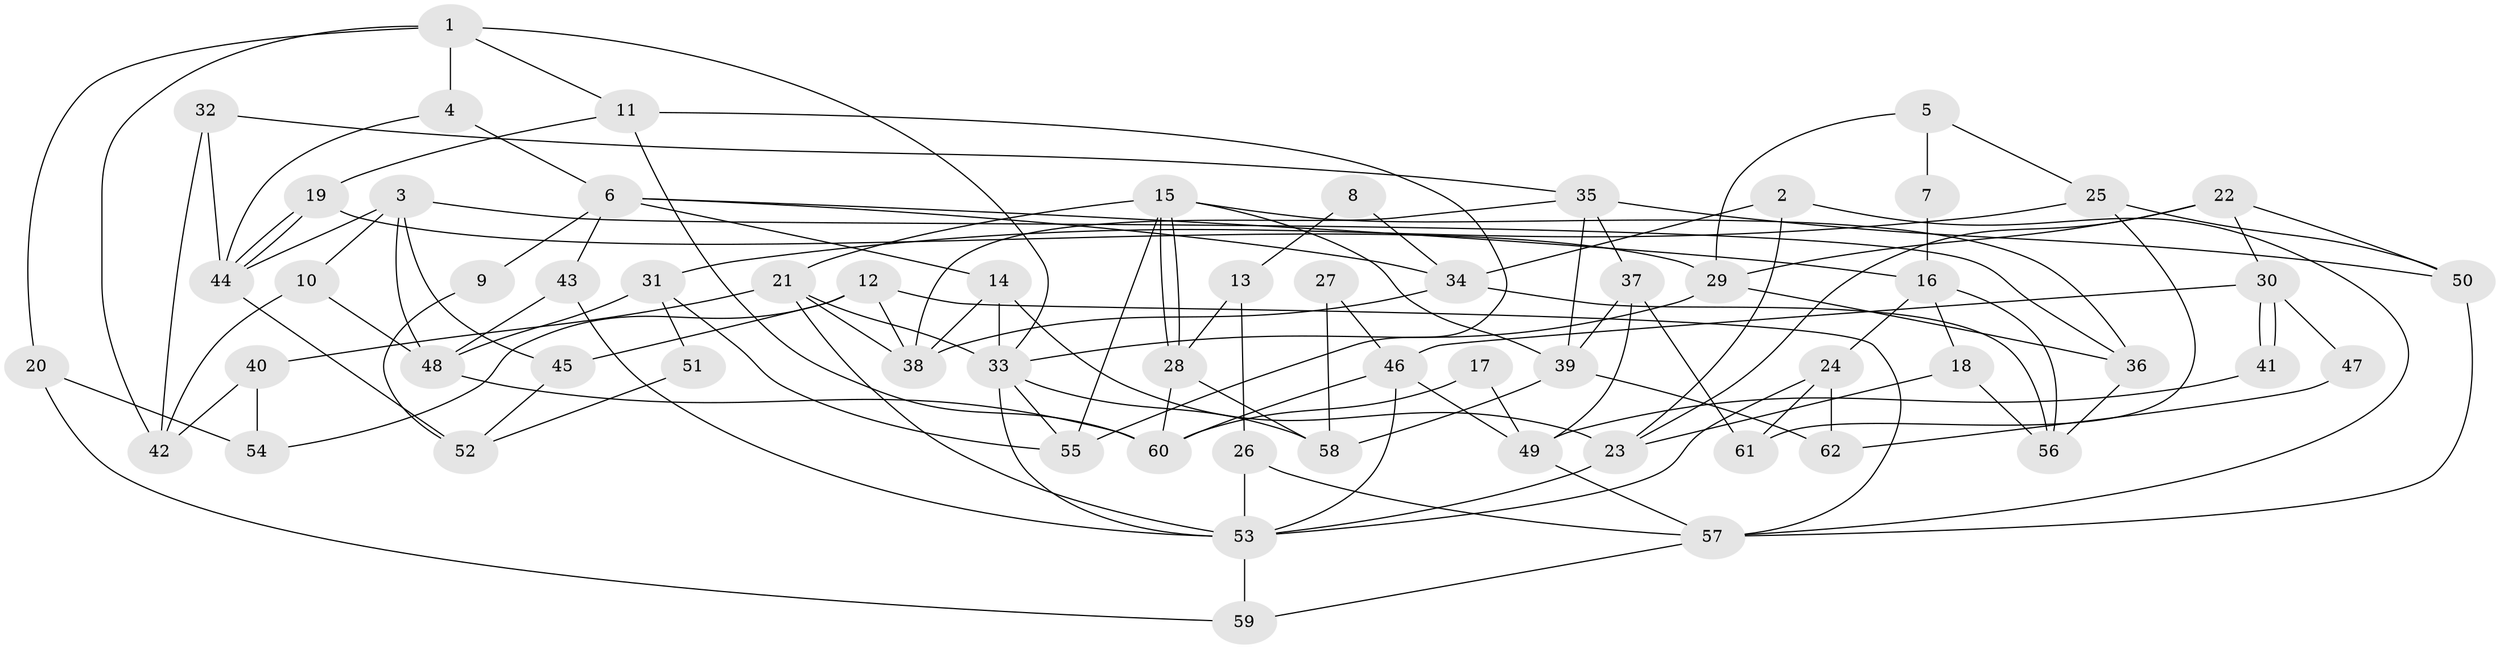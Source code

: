 // coarse degree distribution, {7: 0.13513513513513514, 3: 0.1891891891891892, 6: 0.1891891891891892, 8: 0.08108108108108109, 2: 0.08108108108108109, 5: 0.10810810810810811, 4: 0.1891891891891892, 12: 0.02702702702702703}
// Generated by graph-tools (version 1.1) at 2025/24/03/03/25 07:24:00]
// undirected, 62 vertices, 124 edges
graph export_dot {
graph [start="1"]
  node [color=gray90,style=filled];
  1;
  2;
  3;
  4;
  5;
  6;
  7;
  8;
  9;
  10;
  11;
  12;
  13;
  14;
  15;
  16;
  17;
  18;
  19;
  20;
  21;
  22;
  23;
  24;
  25;
  26;
  27;
  28;
  29;
  30;
  31;
  32;
  33;
  34;
  35;
  36;
  37;
  38;
  39;
  40;
  41;
  42;
  43;
  44;
  45;
  46;
  47;
  48;
  49;
  50;
  51;
  52;
  53;
  54;
  55;
  56;
  57;
  58;
  59;
  60;
  61;
  62;
  1 -- 4;
  1 -- 33;
  1 -- 11;
  1 -- 20;
  1 -- 42;
  2 -- 34;
  2 -- 57;
  2 -- 23;
  3 -- 36;
  3 -- 44;
  3 -- 10;
  3 -- 45;
  3 -- 48;
  4 -- 44;
  4 -- 6;
  5 -- 25;
  5 -- 29;
  5 -- 7;
  6 -- 43;
  6 -- 16;
  6 -- 9;
  6 -- 14;
  6 -- 34;
  7 -- 16;
  8 -- 34;
  8 -- 13;
  9 -- 52;
  10 -- 48;
  10 -- 42;
  11 -- 55;
  11 -- 19;
  11 -- 60;
  12 -- 38;
  12 -- 57;
  12 -- 45;
  12 -- 54;
  13 -- 28;
  13 -- 26;
  14 -- 38;
  14 -- 23;
  14 -- 33;
  15 -- 28;
  15 -- 28;
  15 -- 21;
  15 -- 36;
  15 -- 39;
  15 -- 55;
  16 -- 56;
  16 -- 18;
  16 -- 24;
  17 -- 60;
  17 -- 49;
  18 -- 23;
  18 -- 56;
  19 -- 44;
  19 -- 44;
  19 -- 29;
  20 -- 54;
  20 -- 59;
  21 -- 53;
  21 -- 33;
  21 -- 38;
  21 -- 40;
  22 -- 23;
  22 -- 29;
  22 -- 30;
  22 -- 50;
  23 -- 53;
  24 -- 53;
  24 -- 61;
  24 -- 62;
  25 -- 61;
  25 -- 31;
  25 -- 50;
  26 -- 53;
  26 -- 57;
  27 -- 58;
  27 -- 46;
  28 -- 60;
  28 -- 58;
  29 -- 33;
  29 -- 36;
  30 -- 41;
  30 -- 41;
  30 -- 46;
  30 -- 47;
  31 -- 48;
  31 -- 55;
  31 -- 51;
  32 -- 35;
  32 -- 42;
  32 -- 44;
  33 -- 53;
  33 -- 55;
  33 -- 58;
  34 -- 38;
  34 -- 56;
  35 -- 50;
  35 -- 39;
  35 -- 37;
  35 -- 38;
  36 -- 56;
  37 -- 39;
  37 -- 49;
  37 -- 61;
  39 -- 58;
  39 -- 62;
  40 -- 42;
  40 -- 54;
  41 -- 49;
  43 -- 53;
  43 -- 48;
  44 -- 52;
  45 -- 52;
  46 -- 49;
  46 -- 53;
  46 -- 60;
  47 -- 62;
  48 -- 60;
  49 -- 57;
  50 -- 57;
  51 -- 52;
  53 -- 59;
  57 -- 59;
}
